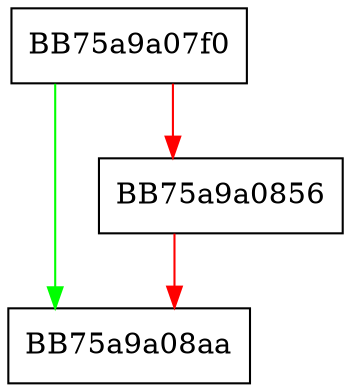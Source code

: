 digraph configure_node {
  node [shape="box"];
  graph [splines=ortho];
  BB75a9a07f0 -> BB75a9a08aa [color="green"];
  BB75a9a07f0 -> BB75a9a0856 [color="red"];
  BB75a9a0856 -> BB75a9a08aa [color="red"];
}